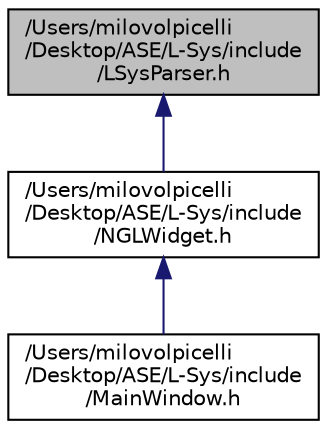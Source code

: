 digraph "/Users/milovolpicelli/Desktop/ASE/L-Sys/include/LSysParser.h"
{
  edge [fontname="Helvetica",fontsize="10",labelfontname="Helvetica",labelfontsize="10"];
  node [fontname="Helvetica",fontsize="10",shape=record];
  Node9 [label="/Users/milovolpicelli\l/Desktop/ASE/L-Sys/include\l/LSysParser.h",height=0.2,width=0.4,color="black", fillcolor="grey75", style="filled", fontcolor="black"];
  Node9 -> Node10 [dir="back",color="midnightblue",fontsize="10",style="solid"];
  Node10 [label="/Users/milovolpicelli\l/Desktop/ASE/L-Sys/include\l/NGLWidget.h",height=0.2,width=0.4,color="black", fillcolor="white", style="filled",URL="$_n_g_l_widget_8h_source.html"];
  Node10 -> Node11 [dir="back",color="midnightblue",fontsize="10",style="solid"];
  Node11 [label="/Users/milovolpicelli\l/Desktop/ASE/L-Sys/include\l/MainWindow.h",height=0.2,width=0.4,color="black", fillcolor="white", style="filled",URL="$_main_window_8h_source.html"];
}
